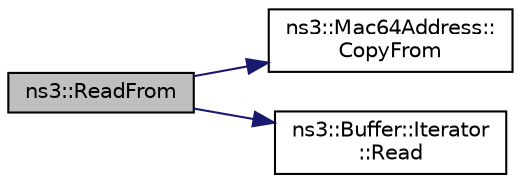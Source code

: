 digraph "ns3::ReadFrom"
{
 // LATEX_PDF_SIZE
  edge [fontname="Helvetica",fontsize="10",labelfontname="Helvetica",labelfontsize="10"];
  node [fontname="Helvetica",fontsize="10",shape=record];
  rankdir="LR";
  Node1 [label="ns3::ReadFrom",height=0.2,width=0.4,color="black", fillcolor="grey75", style="filled", fontcolor="black",tooltip="Read a Mac64Address from a Buffer."];
  Node1 -> Node2 [color="midnightblue",fontsize="10",style="solid",fontname="Helvetica"];
  Node2 [label="ns3::Mac64Address::\lCopyFrom",height=0.2,width=0.4,color="black", fillcolor="white", style="filled",URL="$classns3_1_1_mac64_address.html#a63d80b67023cef0a185f056205e9d9d7",tooltip=" "];
  Node1 -> Node3 [color="midnightblue",fontsize="10",style="solid",fontname="Helvetica"];
  Node3 [label="ns3::Buffer::Iterator\l::Read",height=0.2,width=0.4,color="black", fillcolor="white", style="filled",URL="$classns3_1_1_buffer_1_1_iterator.html#a84e2f58f26fa3a3fec00c11e911b530a",tooltip=" "];
}
